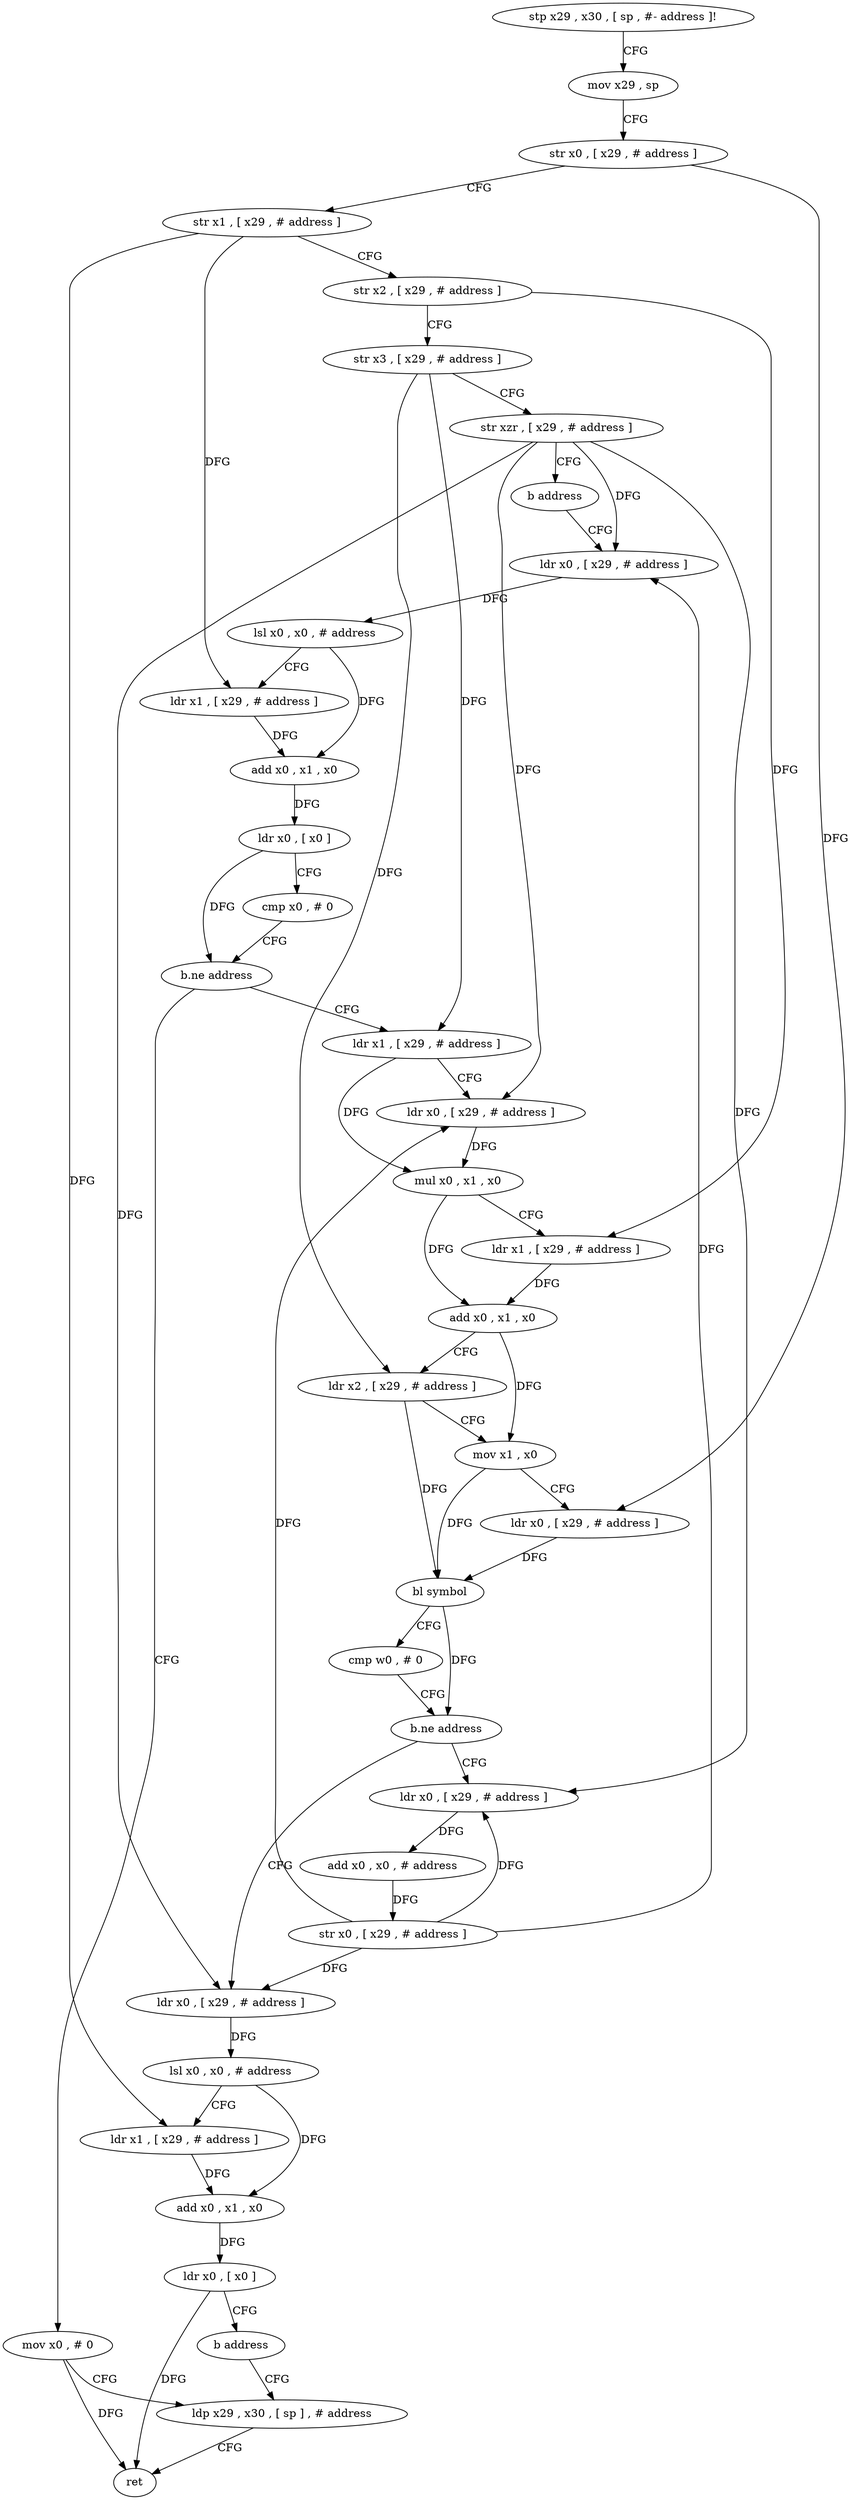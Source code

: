 digraph "func" {
"4519192" [label = "stp x29 , x30 , [ sp , #- address ]!" ]
"4519196" [label = "mov x29 , sp" ]
"4519200" [label = "str x0 , [ x29 , # address ]" ]
"4519204" [label = "str x1 , [ x29 , # address ]" ]
"4519208" [label = "str x2 , [ x29 , # address ]" ]
"4519212" [label = "str x3 , [ x29 , # address ]" ]
"4519216" [label = "str xzr , [ x29 , # address ]" ]
"4519220" [label = "b address" ]
"4519304" [label = "ldr x0 , [ x29 , # address ]" ]
"4519308" [label = "lsl x0 , x0 , # address" ]
"4519312" [label = "ldr x1 , [ x29 , # address ]" ]
"4519316" [label = "add x0 , x1 , x0" ]
"4519320" [label = "ldr x0 , [ x0 ]" ]
"4519324" [label = "cmp x0 , # 0" ]
"4519328" [label = "b.ne address" ]
"4519224" [label = "ldr x1 , [ x29 , # address ]" ]
"4519332" [label = "mov x0 , # 0" ]
"4519228" [label = "ldr x0 , [ x29 , # address ]" ]
"4519232" [label = "mul x0 , x1 , x0" ]
"4519236" [label = "ldr x1 , [ x29 , # address ]" ]
"4519240" [label = "add x0 , x1 , x0" ]
"4519244" [label = "ldr x2 , [ x29 , # address ]" ]
"4519248" [label = "mov x1 , x0" ]
"4519252" [label = "ldr x0 , [ x29 , # address ]" ]
"4519256" [label = "bl symbol" ]
"4519260" [label = "cmp w0 , # 0" ]
"4519264" [label = "b.ne address" ]
"4519292" [label = "ldr x0 , [ x29 , # address ]" ]
"4519268" [label = "ldr x0 , [ x29 , # address ]" ]
"4519336" [label = "ldp x29 , x30 , [ sp ] , # address" ]
"4519296" [label = "add x0 , x0 , # address" ]
"4519300" [label = "str x0 , [ x29 , # address ]" ]
"4519272" [label = "lsl x0 , x0 , # address" ]
"4519276" [label = "ldr x1 , [ x29 , # address ]" ]
"4519280" [label = "add x0 , x1 , x0" ]
"4519284" [label = "ldr x0 , [ x0 ]" ]
"4519288" [label = "b address" ]
"4519340" [label = "ret" ]
"4519192" -> "4519196" [ label = "CFG" ]
"4519196" -> "4519200" [ label = "CFG" ]
"4519200" -> "4519204" [ label = "CFG" ]
"4519200" -> "4519252" [ label = "DFG" ]
"4519204" -> "4519208" [ label = "CFG" ]
"4519204" -> "4519312" [ label = "DFG" ]
"4519204" -> "4519276" [ label = "DFG" ]
"4519208" -> "4519212" [ label = "CFG" ]
"4519208" -> "4519236" [ label = "DFG" ]
"4519212" -> "4519216" [ label = "CFG" ]
"4519212" -> "4519224" [ label = "DFG" ]
"4519212" -> "4519244" [ label = "DFG" ]
"4519216" -> "4519220" [ label = "CFG" ]
"4519216" -> "4519304" [ label = "DFG" ]
"4519216" -> "4519228" [ label = "DFG" ]
"4519216" -> "4519292" [ label = "DFG" ]
"4519216" -> "4519268" [ label = "DFG" ]
"4519220" -> "4519304" [ label = "CFG" ]
"4519304" -> "4519308" [ label = "DFG" ]
"4519308" -> "4519312" [ label = "CFG" ]
"4519308" -> "4519316" [ label = "DFG" ]
"4519312" -> "4519316" [ label = "DFG" ]
"4519316" -> "4519320" [ label = "DFG" ]
"4519320" -> "4519324" [ label = "CFG" ]
"4519320" -> "4519328" [ label = "DFG" ]
"4519324" -> "4519328" [ label = "CFG" ]
"4519328" -> "4519224" [ label = "CFG" ]
"4519328" -> "4519332" [ label = "CFG" ]
"4519224" -> "4519228" [ label = "CFG" ]
"4519224" -> "4519232" [ label = "DFG" ]
"4519332" -> "4519336" [ label = "CFG" ]
"4519332" -> "4519340" [ label = "DFG" ]
"4519228" -> "4519232" [ label = "DFG" ]
"4519232" -> "4519236" [ label = "CFG" ]
"4519232" -> "4519240" [ label = "DFG" ]
"4519236" -> "4519240" [ label = "DFG" ]
"4519240" -> "4519244" [ label = "CFG" ]
"4519240" -> "4519248" [ label = "DFG" ]
"4519244" -> "4519248" [ label = "CFG" ]
"4519244" -> "4519256" [ label = "DFG" ]
"4519248" -> "4519252" [ label = "CFG" ]
"4519248" -> "4519256" [ label = "DFG" ]
"4519252" -> "4519256" [ label = "DFG" ]
"4519256" -> "4519260" [ label = "CFG" ]
"4519256" -> "4519264" [ label = "DFG" ]
"4519260" -> "4519264" [ label = "CFG" ]
"4519264" -> "4519292" [ label = "CFG" ]
"4519264" -> "4519268" [ label = "CFG" ]
"4519292" -> "4519296" [ label = "DFG" ]
"4519268" -> "4519272" [ label = "DFG" ]
"4519336" -> "4519340" [ label = "CFG" ]
"4519296" -> "4519300" [ label = "DFG" ]
"4519300" -> "4519304" [ label = "DFG" ]
"4519300" -> "4519228" [ label = "DFG" ]
"4519300" -> "4519292" [ label = "DFG" ]
"4519300" -> "4519268" [ label = "DFG" ]
"4519272" -> "4519276" [ label = "CFG" ]
"4519272" -> "4519280" [ label = "DFG" ]
"4519276" -> "4519280" [ label = "DFG" ]
"4519280" -> "4519284" [ label = "DFG" ]
"4519284" -> "4519288" [ label = "CFG" ]
"4519284" -> "4519340" [ label = "DFG" ]
"4519288" -> "4519336" [ label = "CFG" ]
}
